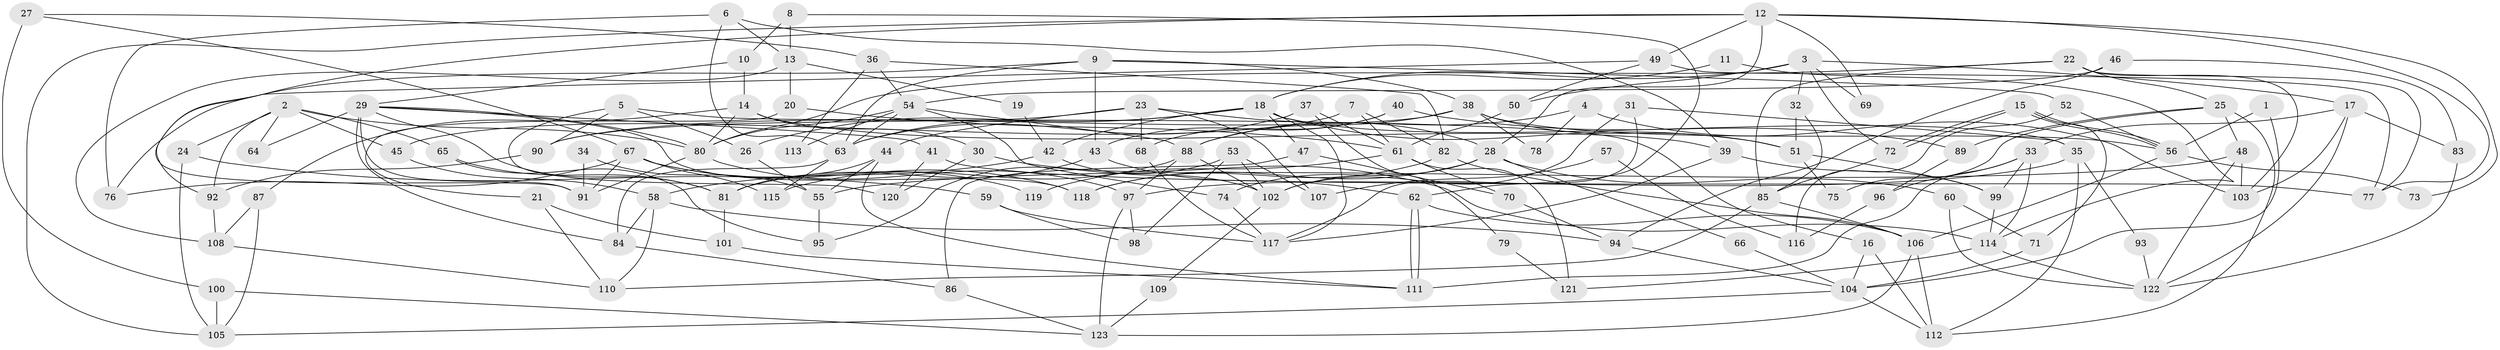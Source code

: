 // coarse degree distribution, {2: 0.1232876712328767, 8: 0.0547945205479452, 6: 0.0958904109589041, 3: 0.2465753424657534, 4: 0.1506849315068493, 7: 0.0958904109589041, 17: 0.0136986301369863, 13: 0.0273972602739726, 9: 0.0136986301369863, 5: 0.1506849315068493, 12: 0.0136986301369863, 14: 0.0136986301369863}
// Generated by graph-tools (version 1.1) at 2025/18/03/04/25 18:18:37]
// undirected, 123 vertices, 246 edges
graph export_dot {
graph [start="1"]
  node [color=gray90,style=filled];
  1;
  2;
  3;
  4;
  5;
  6;
  7;
  8;
  9;
  10;
  11;
  12;
  13;
  14;
  15;
  16;
  17;
  18;
  19;
  20;
  21;
  22;
  23;
  24;
  25;
  26;
  27;
  28;
  29;
  30;
  31;
  32;
  33;
  34;
  35;
  36;
  37;
  38;
  39;
  40;
  41;
  42;
  43;
  44;
  45;
  46;
  47;
  48;
  49;
  50;
  51;
  52;
  53;
  54;
  55;
  56;
  57;
  58;
  59;
  60;
  61;
  62;
  63;
  64;
  65;
  66;
  67;
  68;
  69;
  70;
  71;
  72;
  73;
  74;
  75;
  76;
  77;
  78;
  79;
  80;
  81;
  82;
  83;
  84;
  85;
  86;
  87;
  88;
  89;
  90;
  91;
  92;
  93;
  94;
  95;
  96;
  97;
  98;
  99;
  100;
  101;
  102;
  103;
  104;
  105;
  106;
  107;
  108;
  109;
  110;
  111;
  112;
  113;
  114;
  115;
  116;
  117;
  118;
  119;
  120;
  121;
  122;
  123;
  1 -- 56;
  1 -- 104;
  2 -- 45;
  2 -- 80;
  2 -- 24;
  2 -- 64;
  2 -- 65;
  2 -- 92;
  3 -- 32;
  3 -- 18;
  3 -- 17;
  3 -- 50;
  3 -- 69;
  3 -- 72;
  4 -- 103;
  4 -- 88;
  4 -- 78;
  5 -- 16;
  5 -- 26;
  5 -- 90;
  5 -- 120;
  6 -- 63;
  6 -- 39;
  6 -- 13;
  6 -- 76;
  7 -- 61;
  7 -- 82;
  7 -- 45;
  8 -- 13;
  8 -- 10;
  8 -- 62;
  9 -- 43;
  9 -- 92;
  9 -- 38;
  9 -- 52;
  9 -- 63;
  10 -- 29;
  10 -- 14;
  11 -- 18;
  11 -- 114;
  12 -- 105;
  12 -- 77;
  12 -- 28;
  12 -- 49;
  12 -- 69;
  12 -- 73;
  12 -- 91;
  13 -- 20;
  13 -- 19;
  13 -- 108;
  14 -- 80;
  14 -- 30;
  14 -- 39;
  14 -- 87;
  15 -- 56;
  15 -- 56;
  15 -- 72;
  15 -- 72;
  15 -- 71;
  16 -- 104;
  16 -- 112;
  17 -- 83;
  17 -- 33;
  17 -- 103;
  17 -- 122;
  18 -- 63;
  18 -- 35;
  18 -- 26;
  18 -- 42;
  18 -- 47;
  18 -- 51;
  18 -- 117;
  19 -- 42;
  20 -- 21;
  20 -- 61;
  21 -- 101;
  21 -- 110;
  22 -- 85;
  22 -- 80;
  22 -- 25;
  22 -- 77;
  22 -- 103;
  23 -- 90;
  23 -- 28;
  23 -- 44;
  23 -- 68;
  23 -- 107;
  24 -- 105;
  24 -- 59;
  25 -- 48;
  25 -- 75;
  25 -- 89;
  25 -- 112;
  26 -- 55;
  27 -- 100;
  27 -- 36;
  27 -- 67;
  28 -- 74;
  28 -- 60;
  28 -- 66;
  28 -- 102;
  28 -- 118;
  29 -- 84;
  29 -- 91;
  29 -- 41;
  29 -- 64;
  29 -- 80;
  29 -- 81;
  29 -- 118;
  30 -- 120;
  30 -- 114;
  31 -- 117;
  31 -- 102;
  31 -- 35;
  32 -- 51;
  32 -- 85;
  33 -- 111;
  33 -- 96;
  33 -- 99;
  33 -- 114;
  34 -- 91;
  34 -- 55;
  35 -- 112;
  35 -- 93;
  35 -- 97;
  36 -- 82;
  36 -- 54;
  36 -- 113;
  37 -- 63;
  37 -- 61;
  37 -- 79;
  38 -- 88;
  38 -- 51;
  38 -- 56;
  38 -- 78;
  38 -- 90;
  39 -- 99;
  39 -- 117;
  40 -- 68;
  40 -- 43;
  40 -- 89;
  41 -- 77;
  41 -- 120;
  42 -- 102;
  42 -- 58;
  43 -- 62;
  43 -- 81;
  44 -- 55;
  44 -- 81;
  44 -- 111;
  45 -- 58;
  46 -- 54;
  46 -- 94;
  46 -- 83;
  47 -- 86;
  47 -- 70;
  48 -- 122;
  48 -- 103;
  48 -- 55;
  49 -- 76;
  49 -- 50;
  49 -- 77;
  50 -- 61;
  51 -- 75;
  51 -- 99;
  52 -- 56;
  52 -- 116;
  53 -- 98;
  53 -- 102;
  53 -- 95;
  53 -- 107;
  54 -- 88;
  54 -- 80;
  54 -- 63;
  54 -- 74;
  54 -- 113;
  55 -- 95;
  56 -- 73;
  56 -- 106;
  57 -- 107;
  57 -- 116;
  58 -- 110;
  58 -- 84;
  58 -- 94;
  59 -- 117;
  59 -- 98;
  60 -- 122;
  60 -- 71;
  61 -- 70;
  61 -- 119;
  61 -- 121;
  62 -- 111;
  62 -- 111;
  62 -- 106;
  63 -- 84;
  63 -- 115;
  65 -- 81;
  65 -- 95;
  66 -- 104;
  67 -- 118;
  67 -- 76;
  67 -- 91;
  67 -- 115;
  67 -- 119;
  68 -- 117;
  70 -- 94;
  71 -- 104;
  72 -- 85;
  74 -- 117;
  79 -- 121;
  80 -- 91;
  80 -- 97;
  81 -- 101;
  82 -- 106;
  82 -- 118;
  83 -- 122;
  84 -- 86;
  85 -- 106;
  85 -- 110;
  86 -- 123;
  87 -- 108;
  87 -- 105;
  88 -- 97;
  88 -- 115;
  88 -- 102;
  89 -- 96;
  90 -- 92;
  92 -- 108;
  93 -- 122;
  94 -- 104;
  96 -- 116;
  97 -- 98;
  97 -- 123;
  99 -- 114;
  100 -- 123;
  100 -- 105;
  101 -- 111;
  102 -- 109;
  104 -- 112;
  104 -- 105;
  106 -- 112;
  106 -- 123;
  108 -- 110;
  109 -- 123;
  114 -- 121;
  114 -- 122;
}
